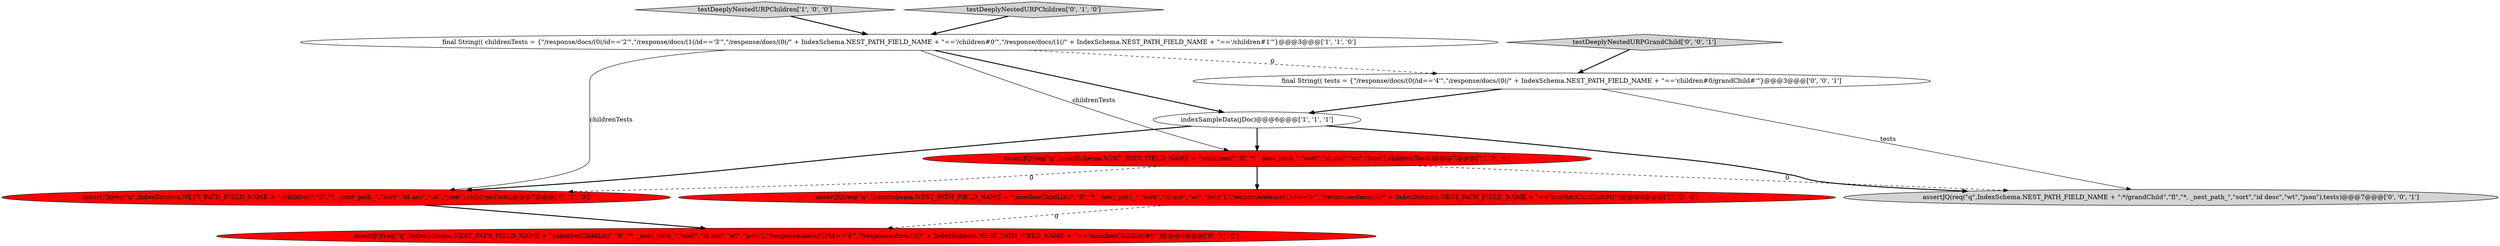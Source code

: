digraph {
9 [style = filled, label = "final String(( tests = {\"/response/docs/(0(/id=='4'\",\"/response/docs/(0(/\" + IndexSchema.NEST_PATH_FIELD_NAME + \"=='children#0/grandChild#'\"}@@@3@@@['0', '0', '1']", fillcolor = white, shape = ellipse image = "AAA0AAABBB3BBB"];
4 [style = filled, label = "testDeeplyNestedURPChildren['1', '0', '0']", fillcolor = lightgray, shape = diamond image = "AAA0AAABBB1BBB"];
5 [style = filled, label = "assertJQ(req(\"q\",IndexSchema.NEST_PATH_FIELD_NAME + \":\/children\",\"fl\",\"*, _nest_path_\",\"sort\",\"id asc\",\"wt\",\"json\"),childrenTests)@@@7@@@['0', '1', '0']", fillcolor = red, shape = ellipse image = "AAA1AAABBB2BBB"];
10 [style = filled, label = "assertJQ(req(\"q\",IndexSchema.NEST_PATH_FIELD_NAME + \":*/grandChild\",\"fl\",\"*, _nest_path_\",\"sort\",\"id desc\",\"wt\",\"json\"),tests)@@@7@@@['0', '0', '1']", fillcolor = lightgray, shape = ellipse image = "AAA0AAABBB3BBB"];
3 [style = filled, label = "final String(( childrenTests = {\"/response/docs/(0(/id=='2'\",\"/response/docs/(1(/id=='3'\",\"/response/docs/(0(/\" + IndexSchema.NEST_PATH_FIELD_NAME + \"=='/children#0'\",\"/response/docs/(1(/\" + IndexSchema.NEST_PATH_FIELD_NAME + \"=='/children#1'\"}@@@3@@@['1', '1', '0']", fillcolor = white, shape = ellipse image = "AAA0AAABBB1BBB"];
6 [style = filled, label = "testDeeplyNestedURPChildren['0', '1', '0']", fillcolor = lightgray, shape = diamond image = "AAA0AAABBB2BBB"];
8 [style = filled, label = "testDeeplyNestedURPGrandChild['0', '0', '1']", fillcolor = lightgray, shape = diamond image = "AAA0AAABBB3BBB"];
7 [style = filled, label = "assertJQ(req(\"q\",IndexSchema.NEST_PATH_FIELD_NAME + \":\/anotherChildList\",\"fl\",\"*, _nest_path_\",\"sort\",\"id asc\",\"wt\",\"json\"),\"/response/docs/(0(/id=='4'\",\"/response/docs/(0(/\" + IndexSchema.NEST_PATH_FIELD_NAME + \"=='/anotherChildList#0'\")@@@8@@@['0', '1', '0']", fillcolor = red, shape = ellipse image = "AAA1AAABBB2BBB"];
1 [style = filled, label = "indexSampleData(jDoc)@@@6@@@['1', '1', '1']", fillcolor = white, shape = ellipse image = "AAA0AAABBB1BBB"];
2 [style = filled, label = "assertJQ(req(\"q\",IndexSchema.NEST_PATH_FIELD_NAME + \":children/\",\"fl\",\"*, _nest_path_\",\"sort\",\"id asc\",\"wt\",\"json\"),childrenTests)@@@7@@@['1', '0', '0']", fillcolor = red, shape = ellipse image = "AAA1AAABBB1BBB"];
0 [style = filled, label = "assertJQ(req(\"q\",IndexSchema.NEST_PATH_FIELD_NAME + \":anotherChildList/\",\"fl\",\"*, _nest_path_\",\"sort\",\"id asc\",\"wt\",\"json\"),\"/response/docs/(0(/id=='4'\",\"/response/docs/(0(/\" + IndexSchema.NEST_PATH_FIELD_NAME + \"=='anotherChildList#0'\")@@@8@@@['1', '0', '0']", fillcolor = red, shape = ellipse image = "AAA1AAABBB1BBB"];
1->5 [style = bold, label=""];
5->7 [style = bold, label=""];
4->3 [style = bold, label=""];
6->3 [style = bold, label=""];
2->5 [style = dashed, label="0"];
1->2 [style = bold, label=""];
2->0 [style = bold, label=""];
3->5 [style = solid, label="childrenTests"];
9->10 [style = solid, label="tests"];
3->2 [style = solid, label="childrenTests"];
9->1 [style = bold, label=""];
3->1 [style = bold, label=""];
0->7 [style = dashed, label="0"];
1->10 [style = bold, label=""];
3->9 [style = dashed, label="0"];
2->10 [style = dashed, label="0"];
8->9 [style = bold, label=""];
}
